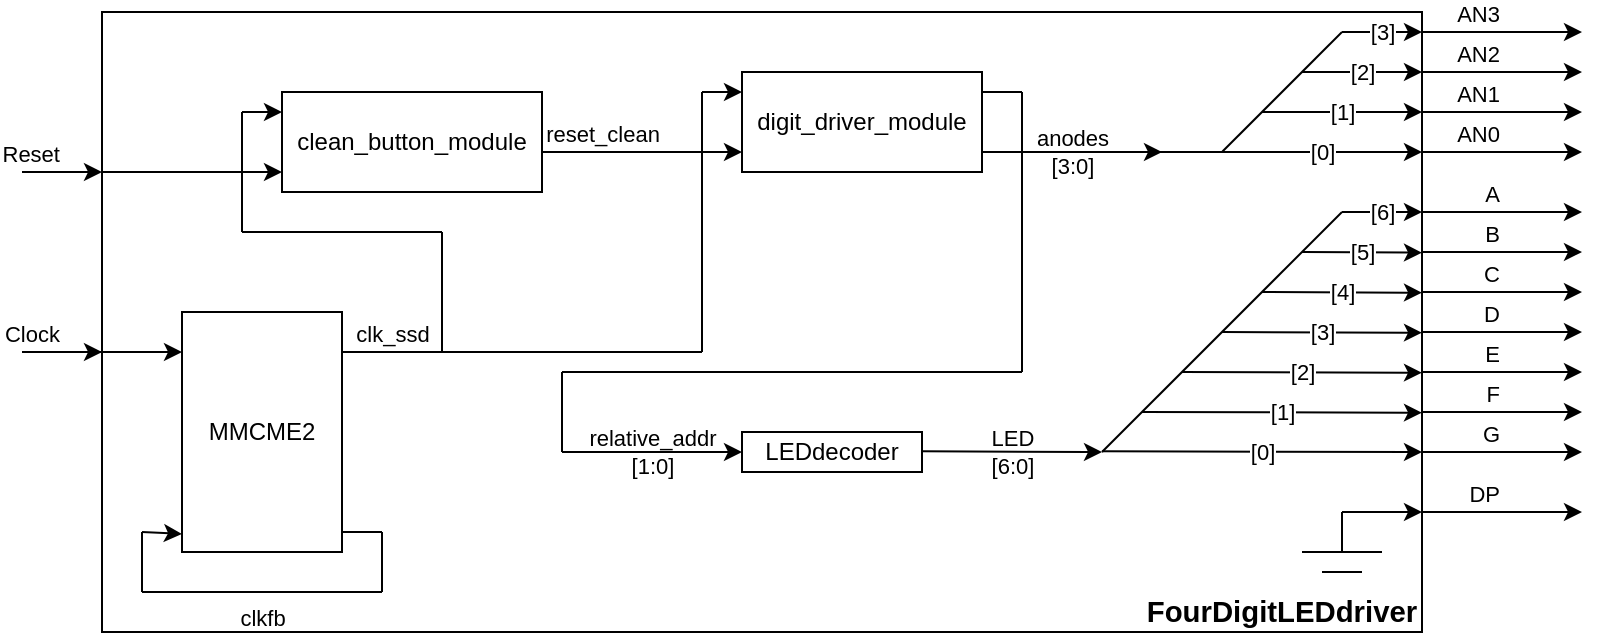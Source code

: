 <mxfile version="22.1.0" type="device">
  <diagram name="Page-1" id="J5qGnkzKn2TY44U7LDtr">
    <mxGraphModel dx="823" dy="519" grid="1" gridSize="10" guides="1" tooltips="1" connect="1" arrows="1" fold="1" page="1" pageScale="1" pageWidth="850" pageHeight="1100" math="0" shadow="0">
      <root>
        <mxCell id="0" />
        <mxCell id="1" parent="0" />
        <mxCell id="cQ4zJCqIh2k-MCwo7_nI-1" value="" style="rounded=0;whiteSpace=wrap;html=1;fillColor=none;fontStyle=0" vertex="1" parent="1">
          <mxGeometry x="50" y="10" width="660" height="310" as="geometry" />
        </mxCell>
        <mxCell id="cQ4zJCqIh2k-MCwo7_nI-2" value="&lt;span&gt;AN3&lt;/span&gt;" style="endArrow=classic;html=1;labelPosition=left;verticalLabelPosition=top;align=right;verticalAlign=bottom;fontStyle=0" edge="1" parent="1">
          <mxGeometry width="50" height="50" relative="1" as="geometry">
            <mxPoint x="710" y="20" as="sourcePoint" />
            <mxPoint x="790" y="20" as="targetPoint" />
          </mxGeometry>
        </mxCell>
        <mxCell id="cQ4zJCqIh2k-MCwo7_nI-3" value="&lt;span&gt;AN2&lt;br&gt;&lt;/span&gt;" style="endArrow=classic;html=1;labelPosition=left;verticalLabelPosition=top;align=right;verticalAlign=bottom;fontStyle=0" edge="1" parent="1">
          <mxGeometry width="50" height="50" relative="1" as="geometry">
            <mxPoint x="710.0" y="40.0" as="sourcePoint" />
            <mxPoint x="790" y="40.0" as="targetPoint" />
          </mxGeometry>
        </mxCell>
        <mxCell id="cQ4zJCqIh2k-MCwo7_nI-4" value="&lt;span&gt;AN1&lt;/span&gt;" style="endArrow=classic;html=1;labelPosition=left;verticalLabelPosition=top;align=right;verticalAlign=bottom;fontStyle=0" edge="1" parent="1">
          <mxGeometry width="50" height="50" relative="1" as="geometry">
            <mxPoint x="710.0" y="60.0" as="sourcePoint" />
            <mxPoint x="790" y="60.0" as="targetPoint" />
          </mxGeometry>
        </mxCell>
        <mxCell id="cQ4zJCqIh2k-MCwo7_nI-5" value="&lt;span&gt;AN0&lt;/span&gt;" style="endArrow=classic;html=1;labelPosition=left;verticalLabelPosition=top;align=right;verticalAlign=bottom;fontStyle=0" edge="1" parent="1">
          <mxGeometry width="50" height="50" relative="1" as="geometry">
            <mxPoint x="710.0" y="80.0" as="sourcePoint" />
            <mxPoint x="790" y="80.0" as="targetPoint" />
          </mxGeometry>
        </mxCell>
        <mxCell id="cQ4zJCqIh2k-MCwo7_nI-6" value="&lt;span&gt;Clock&lt;/span&gt;" style="endArrow=classic;html=1;labelPosition=left;verticalLabelPosition=top;align=right;verticalAlign=bottom;fontStyle=0" edge="1" parent="1">
          <mxGeometry width="50" height="50" relative="1" as="geometry">
            <mxPoint x="10" y="180" as="sourcePoint" />
            <mxPoint x="50" y="180" as="targetPoint" />
          </mxGeometry>
        </mxCell>
        <mxCell id="cQ4zJCqIh2k-MCwo7_nI-7" value="&lt;span&gt;Reset&lt;/span&gt;" style="endArrow=classic;html=1;labelPosition=left;verticalLabelPosition=top;align=right;verticalAlign=bottom;fontStyle=0" edge="1" parent="1">
          <mxGeometry width="50" height="50" relative="1" as="geometry">
            <mxPoint x="10.0" y="90" as="sourcePoint" />
            <mxPoint x="50" y="90" as="targetPoint" />
          </mxGeometry>
        </mxCell>
        <mxCell id="cQ4zJCqIh2k-MCwo7_nI-8" value="&lt;span&gt;A&lt;/span&gt;" style="endArrow=classic;html=1;labelPosition=left;verticalLabelPosition=top;align=right;verticalAlign=bottom;fontStyle=0" edge="1" parent="1">
          <mxGeometry width="50" height="50" relative="1" as="geometry">
            <mxPoint x="710" y="110" as="sourcePoint" />
            <mxPoint x="790" y="110" as="targetPoint" />
          </mxGeometry>
        </mxCell>
        <mxCell id="cQ4zJCqIh2k-MCwo7_nI-9" value="&lt;span&gt;B&lt;br&gt;&lt;/span&gt;" style="endArrow=classic;html=1;labelPosition=left;verticalLabelPosition=top;align=right;verticalAlign=bottom;fontStyle=0" edge="1" parent="1">
          <mxGeometry width="50" height="50" relative="1" as="geometry">
            <mxPoint x="710" y="130.0" as="sourcePoint" />
            <mxPoint x="790" y="130.0" as="targetPoint" />
          </mxGeometry>
        </mxCell>
        <mxCell id="cQ4zJCqIh2k-MCwo7_nI-10" value="&lt;span&gt;C&lt;/span&gt;" style="endArrow=classic;html=1;labelPosition=left;verticalLabelPosition=top;align=right;verticalAlign=bottom;fontStyle=0" edge="1" parent="1">
          <mxGeometry width="50" height="50" relative="1" as="geometry">
            <mxPoint x="710" y="150.0" as="sourcePoint" />
            <mxPoint x="790" y="150.0" as="targetPoint" />
          </mxGeometry>
        </mxCell>
        <mxCell id="cQ4zJCqIh2k-MCwo7_nI-11" value="&lt;span&gt;D&lt;/span&gt;" style="endArrow=classic;html=1;labelPosition=left;verticalLabelPosition=top;align=right;verticalAlign=bottom;fontStyle=0" edge="1" parent="1">
          <mxGeometry width="50" height="50" relative="1" as="geometry">
            <mxPoint x="710" y="170.0" as="sourcePoint" />
            <mxPoint x="790" y="170.0" as="targetPoint" />
          </mxGeometry>
        </mxCell>
        <mxCell id="cQ4zJCqIh2k-MCwo7_nI-12" value="&lt;span&gt;E&lt;/span&gt;" style="endArrow=classic;html=1;labelPosition=left;verticalLabelPosition=top;align=right;verticalAlign=bottom;fontStyle=0" edge="1" parent="1">
          <mxGeometry width="50" height="50" relative="1" as="geometry">
            <mxPoint x="710" y="190" as="sourcePoint" />
            <mxPoint x="790" y="190" as="targetPoint" />
          </mxGeometry>
        </mxCell>
        <mxCell id="cQ4zJCqIh2k-MCwo7_nI-13" value="&lt;span&gt;F&lt;br&gt;&lt;/span&gt;" style="endArrow=classic;html=1;labelPosition=left;verticalLabelPosition=top;align=right;verticalAlign=bottom;fontStyle=0" edge="1" parent="1">
          <mxGeometry width="50" height="50" relative="1" as="geometry">
            <mxPoint x="710" y="210.0" as="sourcePoint" />
            <mxPoint x="790" y="210.0" as="targetPoint" />
          </mxGeometry>
        </mxCell>
        <mxCell id="cQ4zJCqIh2k-MCwo7_nI-14" value="&lt;span&gt;G&lt;/span&gt;" style="endArrow=classic;html=1;labelPosition=left;verticalLabelPosition=top;align=right;verticalAlign=bottom;fontStyle=0" edge="1" parent="1">
          <mxGeometry width="50" height="50" relative="1" as="geometry">
            <mxPoint x="710" y="230.0" as="sourcePoint" />
            <mxPoint x="790" y="230.0" as="targetPoint" />
          </mxGeometry>
        </mxCell>
        <mxCell id="cQ4zJCqIh2k-MCwo7_nI-15" value="&lt;span&gt;DP&lt;/span&gt;" style="endArrow=classic;html=1;labelPosition=left;verticalLabelPosition=top;align=right;verticalAlign=bottom;fontStyle=0" edge="1" parent="1">
          <mxGeometry width="50" height="50" relative="1" as="geometry">
            <mxPoint x="710" y="260.0" as="sourcePoint" />
            <mxPoint x="790" y="260.0" as="targetPoint" />
          </mxGeometry>
        </mxCell>
        <mxCell id="cQ4zJCqIh2k-MCwo7_nI-31" value="&lt;span style=&quot;font-size:11.0pt;line-height:107%;&lt;br/&gt;font-family:&amp;quot;Calibri&amp;quot;,sans-serif;mso-ascii-theme-font:minor-latin;mso-fareast-font-family:&lt;br/&gt;Calibri;mso-fareast-theme-font:minor-latin;mso-hansi-theme-font:minor-latin;&lt;br/&gt;mso-bidi-font-family:&amp;quot;Times New Roman&amp;quot;;mso-bidi-theme-font:minor-bidi;&lt;br/&gt;mso-ansi-language:EL;mso-fareast-language:EN-US;mso-bidi-language:AR-SA&quot;&gt;&lt;span&gt;FourDigitLEDdriver&lt;/span&gt;&lt;/span&gt;" style="text;html=1;strokeColor=none;fillColor=none;align=center;verticalAlign=middle;whiteSpace=wrap;rounded=0;fontStyle=1" vertex="1" parent="1">
          <mxGeometry x="570" y="300" width="140" height="20" as="geometry" />
        </mxCell>
        <mxCell id="cQ4zJCqIh2k-MCwo7_nI-33" value="MMCME2" style="rounded=0;whiteSpace=wrap;html=1;fillColor=none;fontStyle=0" vertex="1" parent="1">
          <mxGeometry x="90" y="160" width="80" height="120" as="geometry" />
        </mxCell>
        <mxCell id="cQ4zJCqIh2k-MCwo7_nI-34" value="" style="endArrow=none;html=1;rounded=0;fontStyle=0" edge="1" parent="1">
          <mxGeometry width="50" height="50" relative="1" as="geometry">
            <mxPoint x="170" y="270" as="sourcePoint" />
            <mxPoint x="190" y="270" as="targetPoint" />
          </mxGeometry>
        </mxCell>
        <mxCell id="cQ4zJCqIh2k-MCwo7_nI-35" value="" style="endArrow=none;html=1;rounded=0;fontStyle=0" edge="1" parent="1">
          <mxGeometry width="50" height="50" relative="1" as="geometry">
            <mxPoint x="190" y="300" as="sourcePoint" />
            <mxPoint x="190" y="270" as="targetPoint" />
          </mxGeometry>
        </mxCell>
        <mxCell id="cQ4zJCqIh2k-MCwo7_nI-36" value="clkfb" style="endArrow=none;html=1;rounded=0;labelBackgroundColor=none;labelPosition=center;verticalLabelPosition=bottom;align=center;verticalAlign=top;fontStyle=0" edge="1" parent="1">
          <mxGeometry width="50" height="50" relative="1" as="geometry">
            <mxPoint x="190" y="300" as="sourcePoint" />
            <mxPoint x="70" y="300" as="targetPoint" />
          </mxGeometry>
        </mxCell>
        <mxCell id="cQ4zJCqIh2k-MCwo7_nI-37" value="" style="endArrow=none;html=1;rounded=0;fontStyle=0" edge="1" parent="1">
          <mxGeometry width="50" height="50" relative="1" as="geometry">
            <mxPoint x="70" y="300" as="sourcePoint" />
            <mxPoint x="70" y="270" as="targetPoint" />
          </mxGeometry>
        </mxCell>
        <mxCell id="cQ4zJCqIh2k-MCwo7_nI-38" value="" style="endArrow=classic;html=1;rounded=0;fontStyle=0" edge="1" parent="1">
          <mxGeometry width="50" height="50" relative="1" as="geometry">
            <mxPoint x="70" y="270" as="sourcePoint" />
            <mxPoint x="90" y="271" as="targetPoint" />
          </mxGeometry>
        </mxCell>
        <mxCell id="cQ4zJCqIh2k-MCwo7_nI-39" value="" style="endArrow=classic;html=1;rounded=0;fontStyle=0" edge="1" parent="1">
          <mxGeometry width="50" height="50" relative="1" as="geometry">
            <mxPoint x="40" y="180" as="sourcePoint" />
            <mxPoint x="90" y="180" as="targetPoint" />
          </mxGeometry>
        </mxCell>
        <mxCell id="cQ4zJCqIh2k-MCwo7_nI-40" value="clk_ssd" style="endArrow=none;html=1;rounded=0;labelBackgroundColor=none;labelPosition=center;verticalLabelPosition=top;align=center;verticalAlign=bottom;fontStyle=0" edge="1" parent="1">
          <mxGeometry width="50" height="50" relative="1" as="geometry">
            <mxPoint x="170" y="180" as="sourcePoint" />
            <mxPoint x="220" y="180" as="targetPoint" />
          </mxGeometry>
        </mxCell>
        <mxCell id="cQ4zJCqIh2k-MCwo7_nI-41" value="" style="endArrow=none;html=1;rounded=0;fontStyle=0" edge="1" parent="1">
          <mxGeometry width="50" height="50" relative="1" as="geometry">
            <mxPoint x="220" y="180" as="sourcePoint" />
            <mxPoint x="350" y="180" as="targetPoint" />
          </mxGeometry>
        </mxCell>
        <mxCell id="cQ4zJCqIh2k-MCwo7_nI-44" value="[0]" style="endArrow=classic;html=1;rounded=0;fontStyle=0" edge="1" parent="1">
          <mxGeometry width="50" height="50" relative="1" as="geometry">
            <mxPoint x="610" y="80" as="sourcePoint" />
            <mxPoint x="710" y="80" as="targetPoint" />
          </mxGeometry>
        </mxCell>
        <mxCell id="cQ4zJCqIh2k-MCwo7_nI-45" value="[1]" style="endArrow=classic;html=1;rounded=0;fontStyle=0" edge="1" parent="1">
          <mxGeometry width="50" height="50" relative="1" as="geometry">
            <mxPoint x="630" y="60" as="sourcePoint" />
            <mxPoint x="710" y="60" as="targetPoint" />
          </mxGeometry>
        </mxCell>
        <mxCell id="cQ4zJCqIh2k-MCwo7_nI-46" value="[2]" style="endArrow=classic;html=1;rounded=0;fontStyle=0" edge="1" parent="1">
          <mxGeometry width="50" height="50" relative="1" as="geometry">
            <mxPoint x="650" y="40" as="sourcePoint" />
            <mxPoint x="710" y="40" as="targetPoint" />
          </mxGeometry>
        </mxCell>
        <mxCell id="cQ4zJCqIh2k-MCwo7_nI-48" value="" style="endArrow=none;html=1;rounded=0;fontStyle=0" edge="1" parent="1">
          <mxGeometry width="50" height="50" relative="1" as="geometry">
            <mxPoint x="610" y="80" as="sourcePoint" />
            <mxPoint x="670" y="20" as="targetPoint" />
          </mxGeometry>
        </mxCell>
        <mxCell id="cQ4zJCqIh2k-MCwo7_nI-49" value="[3]" style="endArrow=classic;html=1;rounded=0;fontStyle=0" edge="1" parent="1">
          <mxGeometry width="50" height="50" relative="1" as="geometry">
            <mxPoint x="670" y="20" as="sourcePoint" />
            <mxPoint x="710" y="20" as="targetPoint" />
          </mxGeometry>
        </mxCell>
        <mxCell id="cQ4zJCqIh2k-MCwo7_nI-50" value="" style="endArrow=none;html=1;rounded=0;fontStyle=0" edge="1" parent="1">
          <mxGeometry width="50" height="50" relative="1" as="geometry">
            <mxPoint x="490" y="80" as="sourcePoint" />
            <mxPoint x="610" y="80" as="targetPoint" />
          </mxGeometry>
        </mxCell>
        <mxCell id="cQ4zJCqIh2k-MCwo7_nI-51" value="&lt;span&gt;digit_driver_module&lt;/span&gt;" style="rounded=0;whiteSpace=wrap;html=1;fillColor=none;fontStyle=0" vertex="1" parent="1">
          <mxGeometry x="370" y="40" width="120" height="50" as="geometry" />
        </mxCell>
        <mxCell id="cQ4zJCqIh2k-MCwo7_nI-53" value="reset_clean" style="endArrow=classic;html=1;rounded=0;labelPosition=center;verticalLabelPosition=top;align=center;verticalAlign=bottom;labelBackgroundColor=none;fontStyle=0" edge="1" parent="1">
          <mxGeometry x="-0.4" width="50" height="50" relative="1" as="geometry">
            <mxPoint x="270" y="80" as="sourcePoint" />
            <mxPoint x="370" y="80" as="targetPoint" />
            <mxPoint as="offset" />
          </mxGeometry>
        </mxCell>
        <mxCell id="cQ4zJCqIh2k-MCwo7_nI-54" value="&lt;div&gt;relative_addr&lt;/div&gt;&lt;div align=&quot;center&quot;&gt;[1:0]&lt;br&gt;&lt;/div&gt;" style="endArrow=classic;html=1;rounded=0;labelPosition=center;verticalLabelPosition=middle;align=center;verticalAlign=middle;labelBackgroundColor=none;fontStyle=0" edge="1" parent="1">
          <mxGeometry width="50" height="50" relative="1" as="geometry">
            <mxPoint x="280" y="230" as="sourcePoint" />
            <mxPoint x="370" y="230" as="targetPoint" />
          </mxGeometry>
        </mxCell>
        <mxCell id="cQ4zJCqIh2k-MCwo7_nI-55" value="&lt;div&gt;anodes&lt;/div&gt;&lt;div&gt;[3:0]&lt;br&gt;&lt;/div&gt;" style="endArrow=classic;html=1;rounded=0;labelPosition=center;verticalLabelPosition=middle;align=center;verticalAlign=middle;labelBackgroundColor=none;fontStyle=0" edge="1" parent="1">
          <mxGeometry width="50" height="50" relative="1" as="geometry">
            <mxPoint x="490" y="80" as="sourcePoint" />
            <mxPoint x="580" y="80" as="targetPoint" />
          </mxGeometry>
        </mxCell>
        <mxCell id="cQ4zJCqIh2k-MCwo7_nI-56" value="" style="endArrow=none;html=1;rounded=0;fontStyle=0" edge="1" parent="1">
          <mxGeometry width="50" height="50" relative="1" as="geometry">
            <mxPoint x="350" y="180" as="sourcePoint" />
            <mxPoint x="350" y="50" as="targetPoint" />
          </mxGeometry>
        </mxCell>
        <mxCell id="cQ4zJCqIh2k-MCwo7_nI-57" value="" style="endArrow=classic;html=1;rounded=0;fontStyle=0" edge="1" parent="1">
          <mxGeometry width="50" height="50" relative="1" as="geometry">
            <mxPoint x="350" y="50" as="sourcePoint" />
            <mxPoint x="370" y="50" as="targetPoint" />
          </mxGeometry>
        </mxCell>
        <mxCell id="cQ4zJCqIh2k-MCwo7_nI-58" value="&lt;span&gt;clean_button_module&lt;/span&gt;" style="rounded=0;whiteSpace=wrap;html=1;fontColor=default;fillColor=none;fontStyle=0" vertex="1" parent="1">
          <mxGeometry x="140" y="50" width="130" height="50" as="geometry" />
        </mxCell>
        <mxCell id="cQ4zJCqIh2k-MCwo7_nI-62" value="" style="endArrow=none;html=1;rounded=0;fontStyle=0" edge="1" parent="1">
          <mxGeometry width="50" height="50" relative="1" as="geometry">
            <mxPoint x="220" y="180" as="sourcePoint" />
            <mxPoint x="220" y="120" as="targetPoint" />
          </mxGeometry>
        </mxCell>
        <mxCell id="cQ4zJCqIh2k-MCwo7_nI-63" value="" style="endArrow=none;html=1;rounded=0;fontStyle=0" edge="1" parent="1">
          <mxGeometry width="50" height="50" relative="1" as="geometry">
            <mxPoint x="120" y="120" as="sourcePoint" />
            <mxPoint x="220" y="120" as="targetPoint" />
          </mxGeometry>
        </mxCell>
        <mxCell id="cQ4zJCqIh2k-MCwo7_nI-64" value="" style="endArrow=none;html=1;rounded=0;fontStyle=0" edge="1" parent="1">
          <mxGeometry width="50" height="50" relative="1" as="geometry">
            <mxPoint x="120" y="120" as="sourcePoint" />
            <mxPoint x="120" y="60" as="targetPoint" />
          </mxGeometry>
        </mxCell>
        <mxCell id="cQ4zJCqIh2k-MCwo7_nI-65" value="" style="endArrow=classic;html=1;rounded=0;fontStyle=0" edge="1" parent="1">
          <mxGeometry width="50" height="50" relative="1" as="geometry">
            <mxPoint x="120" y="60" as="sourcePoint" />
            <mxPoint x="140" y="60" as="targetPoint" />
          </mxGeometry>
        </mxCell>
        <mxCell id="cQ4zJCqIh2k-MCwo7_nI-68" value="" style="endArrow=classic;html=1;rounded=0;fontStyle=0" edge="1" parent="1">
          <mxGeometry width="50" height="50" relative="1" as="geometry">
            <mxPoint x="50" y="90" as="sourcePoint" />
            <mxPoint x="140" y="90" as="targetPoint" />
          </mxGeometry>
        </mxCell>
        <mxCell id="cQ4zJCqIh2k-MCwo7_nI-69" value="&lt;span&gt;LEDdecoder&lt;/span&gt;" style="rounded=0;whiteSpace=wrap;html=1;fillColor=none;fontStyle=0" vertex="1" parent="1">
          <mxGeometry x="370" y="220" width="90" height="20" as="geometry" />
        </mxCell>
        <mxCell id="cQ4zJCqIh2k-MCwo7_nI-71" value="&lt;span&gt;LED&lt;br&gt;[6:0]&lt;/span&gt;" style="endArrow=classic;html=1;labelBackgroundColor=none;fontStyle=0" edge="1" parent="1">
          <mxGeometry width="50" height="50" relative="1" as="geometry">
            <mxPoint x="460" y="229.66" as="sourcePoint" />
            <mxPoint x="550" y="230" as="targetPoint" />
          </mxGeometry>
        </mxCell>
        <mxCell id="cQ4zJCqIh2k-MCwo7_nI-72" value="" style="endArrow=none;html=1;rounded=0;fontStyle=0" edge="1" parent="1">
          <mxGeometry width="50" height="50" relative="1" as="geometry">
            <mxPoint x="670" y="280" as="sourcePoint" />
            <mxPoint x="670" y="260" as="targetPoint" />
          </mxGeometry>
        </mxCell>
        <mxCell id="cQ4zJCqIh2k-MCwo7_nI-73" value="" style="endArrow=none;html=1;rounded=0;fontStyle=0" edge="1" parent="1">
          <mxGeometry width="50" height="50" relative="1" as="geometry">
            <mxPoint x="650" y="280" as="sourcePoint" />
            <mxPoint x="690" y="280" as="targetPoint" />
          </mxGeometry>
        </mxCell>
        <mxCell id="cQ4zJCqIh2k-MCwo7_nI-74" value="" style="endArrow=none;html=1;rounded=0;fontStyle=0" edge="1" parent="1">
          <mxGeometry width="50" height="50" relative="1" as="geometry">
            <mxPoint x="660" y="290" as="sourcePoint" />
            <mxPoint x="680" y="290" as="targetPoint" />
          </mxGeometry>
        </mxCell>
        <mxCell id="cQ4zJCqIh2k-MCwo7_nI-75" value="" style="endArrow=classic;html=1;rounded=0;fontStyle=0" edge="1" parent="1">
          <mxGeometry width="50" height="50" relative="1" as="geometry">
            <mxPoint x="670" y="260" as="sourcePoint" />
            <mxPoint x="710" y="260" as="targetPoint" />
          </mxGeometry>
        </mxCell>
        <mxCell id="cQ4zJCqIh2k-MCwo7_nI-76" value="[6]" style="endArrow=classic;html=1;rounded=0;fontStyle=0" edge="1" parent="1">
          <mxGeometry width="50" height="50" relative="1" as="geometry">
            <mxPoint x="670" y="110" as="sourcePoint" />
            <mxPoint x="710" y="110" as="targetPoint" />
          </mxGeometry>
        </mxCell>
        <mxCell id="cQ4zJCqIh2k-MCwo7_nI-77" value="" style="endArrow=none;html=1;rounded=0;fontStyle=0" edge="1" parent="1">
          <mxGeometry width="50" height="50" relative="1" as="geometry">
            <mxPoint x="550" y="230" as="sourcePoint" />
            <mxPoint x="670" y="110" as="targetPoint" />
          </mxGeometry>
        </mxCell>
        <mxCell id="cQ4zJCqIh2k-MCwo7_nI-78" value="[0]" style="endArrow=classic;html=1;rounded=0;fontStyle=0" edge="1" parent="1">
          <mxGeometry width="50" height="50" relative="1" as="geometry">
            <mxPoint x="550" y="229.66" as="sourcePoint" />
            <mxPoint x="710" y="230" as="targetPoint" />
          </mxGeometry>
        </mxCell>
        <mxCell id="cQ4zJCqIh2k-MCwo7_nI-79" value="[1]" style="endArrow=classic;html=1;rounded=0;fontStyle=0" edge="1" parent="1">
          <mxGeometry width="50" height="50" relative="1" as="geometry">
            <mxPoint x="570" y="210" as="sourcePoint" />
            <mxPoint x="710" y="210.34" as="targetPoint" />
          </mxGeometry>
        </mxCell>
        <mxCell id="cQ4zJCqIh2k-MCwo7_nI-80" value="[2]" style="endArrow=classic;html=1;rounded=0;fontStyle=0" edge="1" parent="1">
          <mxGeometry width="50" height="50" relative="1" as="geometry">
            <mxPoint x="590" y="190" as="sourcePoint" />
            <mxPoint x="710" y="190.34" as="targetPoint" />
          </mxGeometry>
        </mxCell>
        <mxCell id="cQ4zJCqIh2k-MCwo7_nI-81" value="[3]" style="endArrow=classic;html=1;rounded=0;fontStyle=0" edge="1" parent="1">
          <mxGeometry width="50" height="50" relative="1" as="geometry">
            <mxPoint x="610" y="170" as="sourcePoint" />
            <mxPoint x="710" y="170.34" as="targetPoint" />
          </mxGeometry>
        </mxCell>
        <mxCell id="cQ4zJCqIh2k-MCwo7_nI-82" value="[4]" style="endArrow=classic;html=1;rounded=0;fontStyle=0" edge="1" parent="1">
          <mxGeometry width="50" height="50" relative="1" as="geometry">
            <mxPoint x="630" y="150" as="sourcePoint" />
            <mxPoint x="710" y="150.34" as="targetPoint" />
          </mxGeometry>
        </mxCell>
        <mxCell id="cQ4zJCqIh2k-MCwo7_nI-83" value="[5]" style="endArrow=classic;html=1;rounded=0;fontStyle=0" edge="1" parent="1">
          <mxGeometry width="50" height="50" relative="1" as="geometry">
            <mxPoint x="650" y="130" as="sourcePoint" />
            <mxPoint x="710" y="130.34" as="targetPoint" />
          </mxGeometry>
        </mxCell>
        <mxCell id="cQ4zJCqIh2k-MCwo7_nI-84" value="" style="endArrow=none;html=1;rounded=0;fontStyle=0" edge="1" parent="1">
          <mxGeometry width="50" height="50" relative="1" as="geometry">
            <mxPoint x="280" y="230" as="sourcePoint" />
            <mxPoint x="280" y="190" as="targetPoint" />
          </mxGeometry>
        </mxCell>
        <mxCell id="cQ4zJCqIh2k-MCwo7_nI-85" value="" style="endArrow=none;html=1;rounded=0;fontStyle=0" edge="1" parent="1">
          <mxGeometry width="50" height="50" relative="1" as="geometry">
            <mxPoint x="280" y="190" as="sourcePoint" />
            <mxPoint x="510" y="190" as="targetPoint" />
          </mxGeometry>
        </mxCell>
        <mxCell id="cQ4zJCqIh2k-MCwo7_nI-86" value="" style="endArrow=none;html=1;rounded=0;fontStyle=0" edge="1" parent="1">
          <mxGeometry width="50" height="50" relative="1" as="geometry">
            <mxPoint x="490" y="50" as="sourcePoint" />
            <mxPoint x="510" y="50" as="targetPoint" />
          </mxGeometry>
        </mxCell>
        <mxCell id="cQ4zJCqIh2k-MCwo7_nI-87" value="" style="endArrow=none;html=1;rounded=0;fontStyle=0" edge="1" parent="1">
          <mxGeometry width="50" height="50" relative="1" as="geometry">
            <mxPoint x="510" y="190" as="sourcePoint" />
            <mxPoint x="510" y="50" as="targetPoint" />
          </mxGeometry>
        </mxCell>
      </root>
    </mxGraphModel>
  </diagram>
</mxfile>

